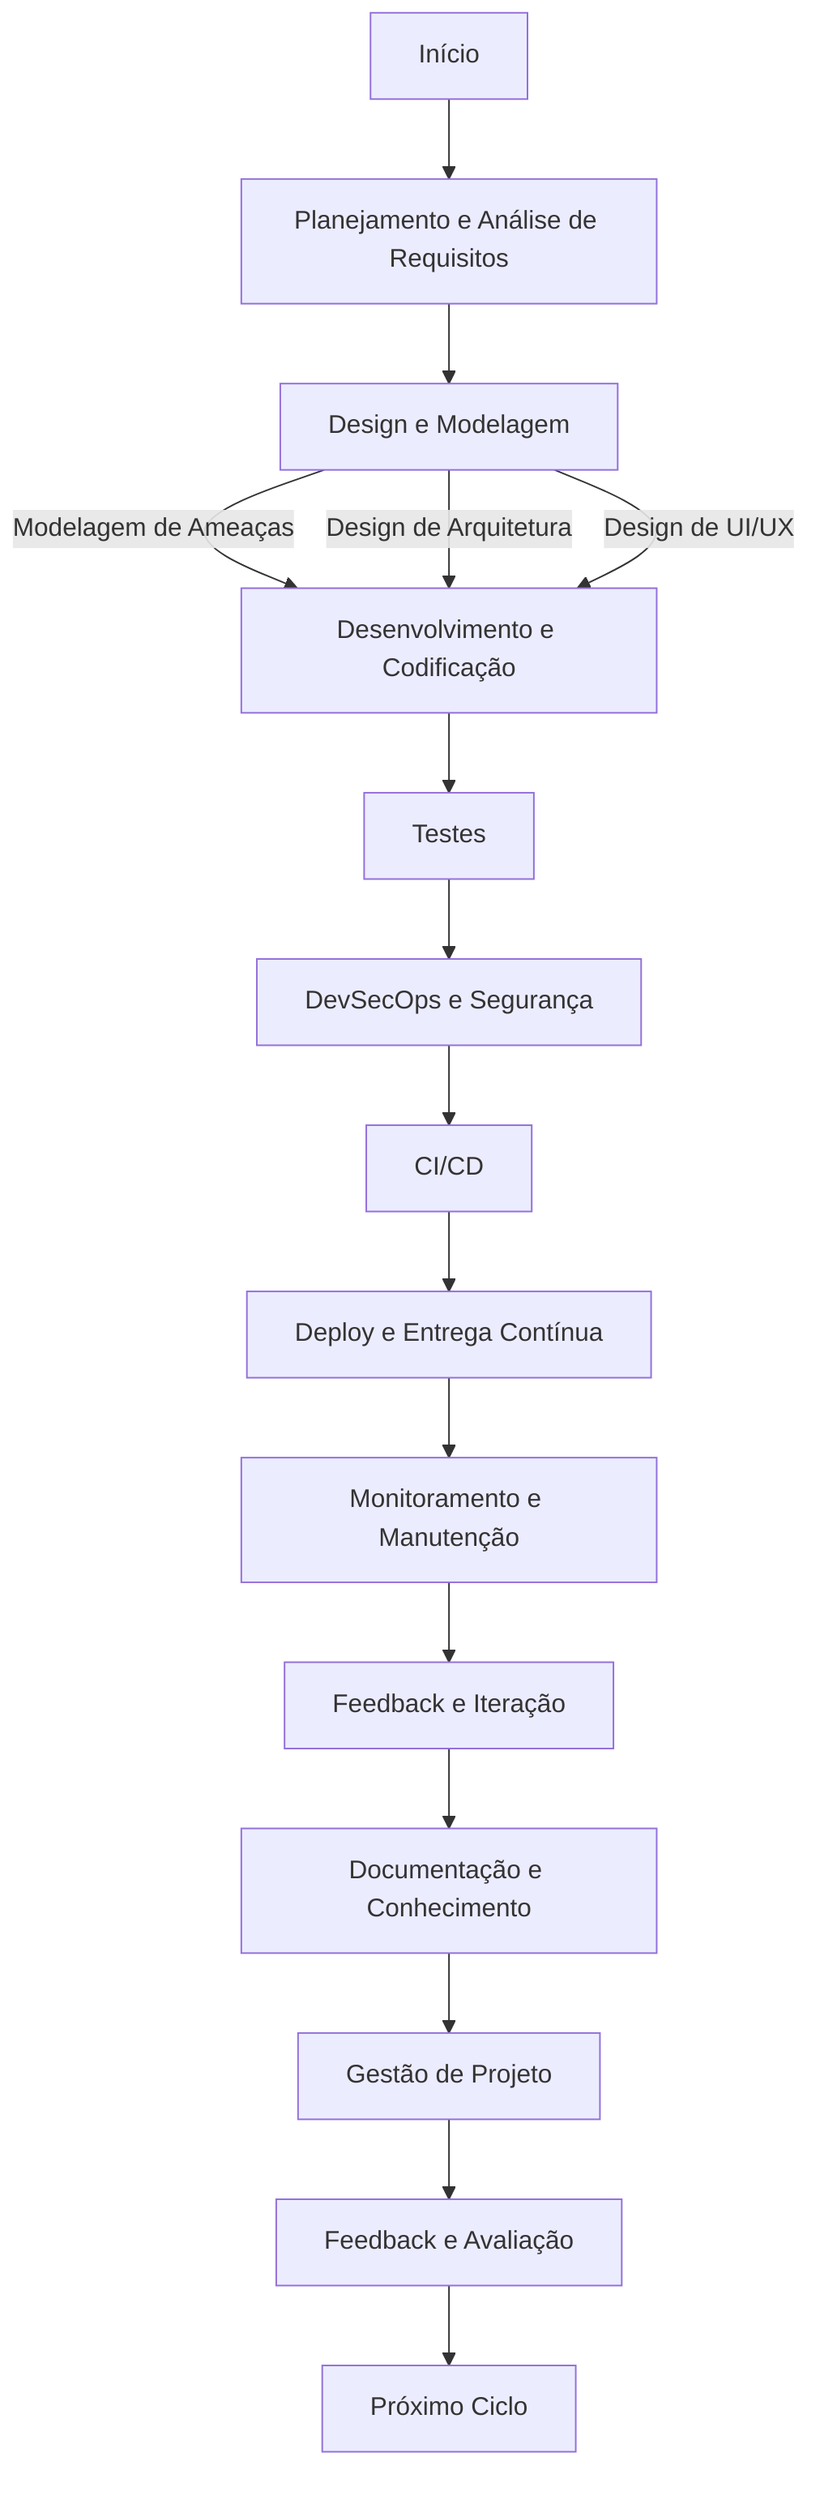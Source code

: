 graph TD
    A[Início]
    A --> B[Planejamento e Análise de Requisitos]
    B --> C[Design e Modelagem]
    C --> |Modelagem de Ameaças| D[Desenvolvimento e Codificação]
    C --> |Design de Arquitetura| D
    C --> |Design de UI/UX| D
    D --> E[Testes]
    E --> F[DevSecOps e Segurança]
    F --> G[CI/CD]
    G --> H[Deploy e Entrega Contínua]
    H --> I[Monitoramento e Manutenção]
    I --> J[Feedback e Iteração]
    J --> K[Documentação e Conhecimento]
    K --> L[Gestão de Projeto]
    L --> M[Feedback e Avaliação]
    M --> N[Próximo Ciclo]